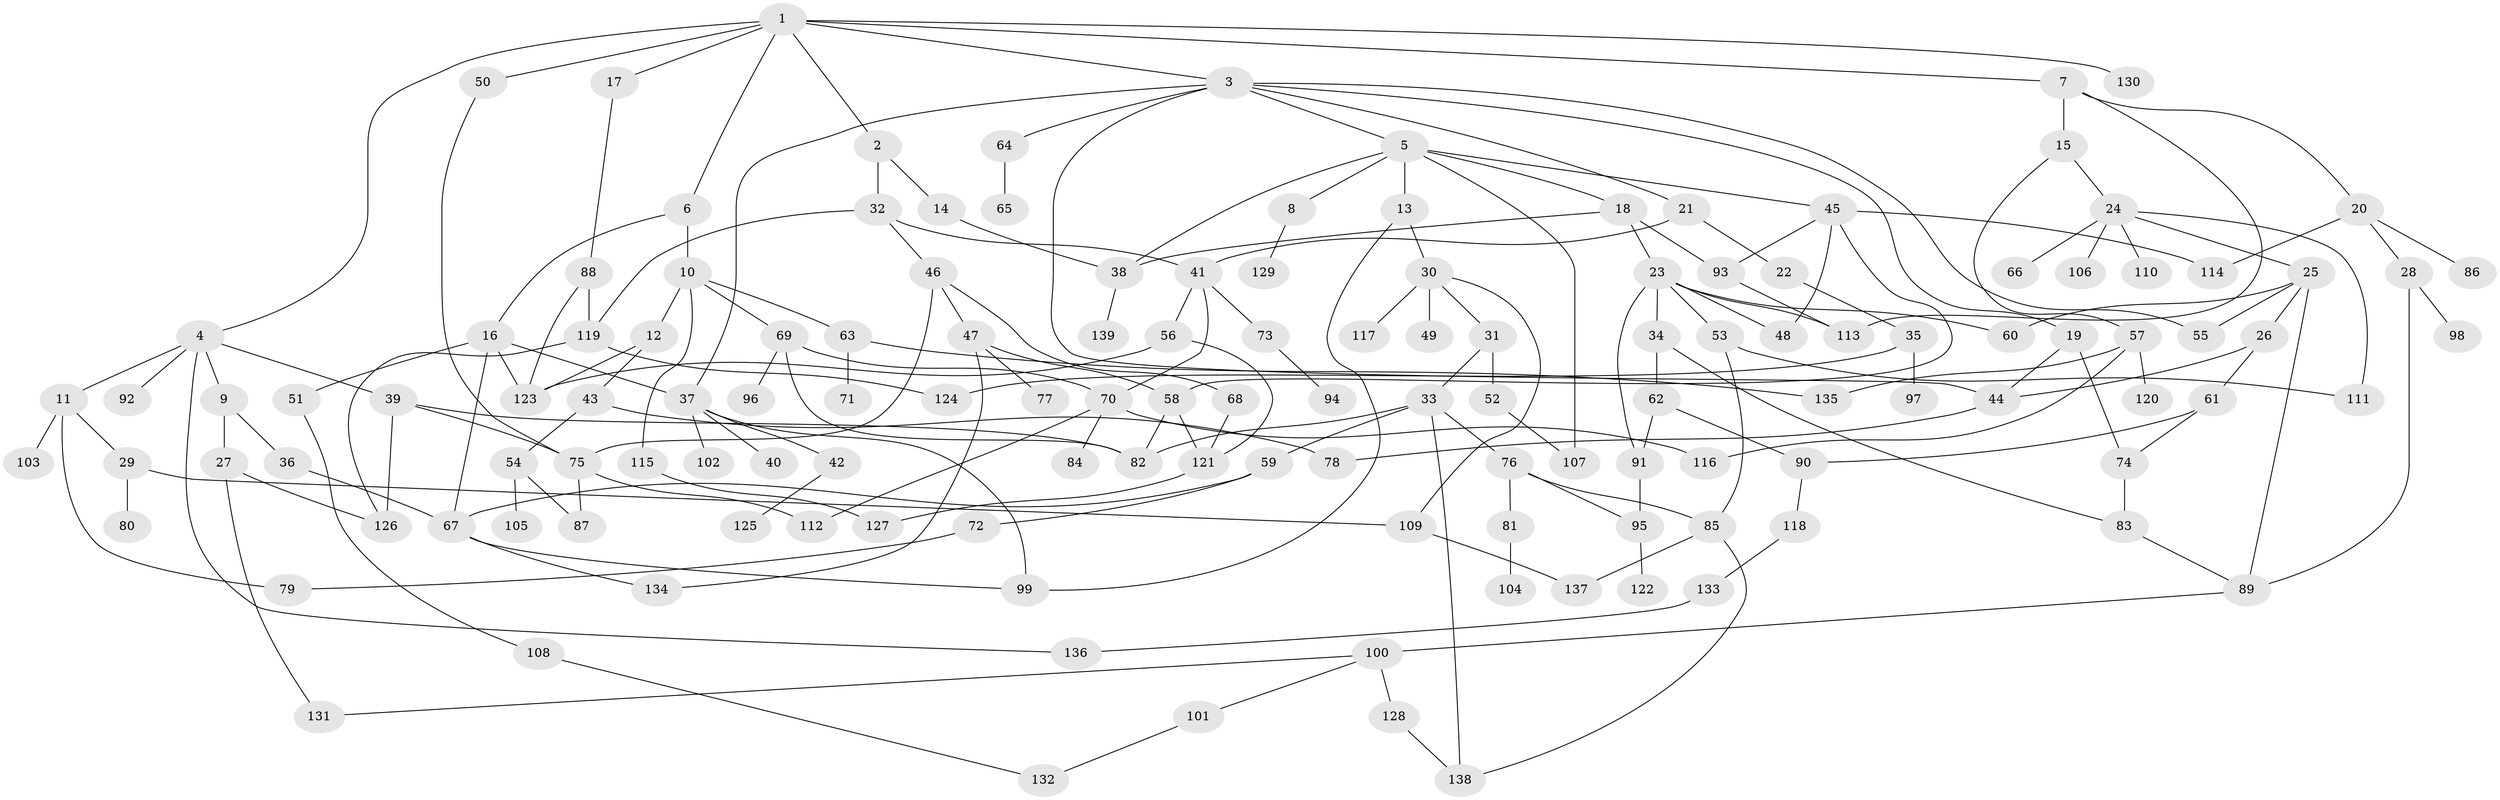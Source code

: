 // Generated by graph-tools (version 1.1) at 2025/49/03/09/25 03:49:25]
// undirected, 139 vertices, 196 edges
graph export_dot {
graph [start="1"]
  node [color=gray90,style=filled];
  1;
  2;
  3;
  4;
  5;
  6;
  7;
  8;
  9;
  10;
  11;
  12;
  13;
  14;
  15;
  16;
  17;
  18;
  19;
  20;
  21;
  22;
  23;
  24;
  25;
  26;
  27;
  28;
  29;
  30;
  31;
  32;
  33;
  34;
  35;
  36;
  37;
  38;
  39;
  40;
  41;
  42;
  43;
  44;
  45;
  46;
  47;
  48;
  49;
  50;
  51;
  52;
  53;
  54;
  55;
  56;
  57;
  58;
  59;
  60;
  61;
  62;
  63;
  64;
  65;
  66;
  67;
  68;
  69;
  70;
  71;
  72;
  73;
  74;
  75;
  76;
  77;
  78;
  79;
  80;
  81;
  82;
  83;
  84;
  85;
  86;
  87;
  88;
  89;
  90;
  91;
  92;
  93;
  94;
  95;
  96;
  97;
  98;
  99;
  100;
  101;
  102;
  103;
  104;
  105;
  106;
  107;
  108;
  109;
  110;
  111;
  112;
  113;
  114;
  115;
  116;
  117;
  118;
  119;
  120;
  121;
  122;
  123;
  124;
  125;
  126;
  127;
  128;
  129;
  130;
  131;
  132;
  133;
  134;
  135;
  136;
  137;
  138;
  139;
  1 -- 2;
  1 -- 3;
  1 -- 4;
  1 -- 6;
  1 -- 7;
  1 -- 17;
  1 -- 50;
  1 -- 130;
  2 -- 14;
  2 -- 32;
  3 -- 5;
  3 -- 19;
  3 -- 21;
  3 -- 64;
  3 -- 37;
  3 -- 44;
  3 -- 55;
  4 -- 9;
  4 -- 11;
  4 -- 39;
  4 -- 92;
  4 -- 136;
  5 -- 8;
  5 -- 13;
  5 -- 18;
  5 -- 45;
  5 -- 107;
  5 -- 38;
  6 -- 10;
  6 -- 16;
  7 -- 15;
  7 -- 20;
  7 -- 113;
  8 -- 129;
  9 -- 27;
  9 -- 36;
  10 -- 12;
  10 -- 63;
  10 -- 69;
  10 -- 115;
  11 -- 29;
  11 -- 103;
  11 -- 79;
  12 -- 43;
  12 -- 123;
  13 -- 30;
  13 -- 99;
  14 -- 38;
  15 -- 24;
  15 -- 57;
  16 -- 37;
  16 -- 51;
  16 -- 67;
  16 -- 123;
  17 -- 88;
  18 -- 23;
  18 -- 38;
  18 -- 93;
  19 -- 44;
  19 -- 74;
  20 -- 28;
  20 -- 86;
  20 -- 114;
  21 -- 22;
  21 -- 41;
  22 -- 35;
  23 -- 34;
  23 -- 48;
  23 -- 53;
  23 -- 60;
  23 -- 91;
  23 -- 113;
  24 -- 25;
  24 -- 66;
  24 -- 106;
  24 -- 110;
  24 -- 111;
  25 -- 26;
  25 -- 55;
  25 -- 89;
  25 -- 60;
  26 -- 61;
  26 -- 44;
  27 -- 126;
  27 -- 131;
  28 -- 89;
  28 -- 98;
  29 -- 80;
  29 -- 109;
  30 -- 31;
  30 -- 49;
  30 -- 117;
  30 -- 109;
  31 -- 33;
  31 -- 52;
  32 -- 41;
  32 -- 46;
  32 -- 119;
  33 -- 59;
  33 -- 76;
  33 -- 82;
  33 -- 138;
  34 -- 62;
  34 -- 83;
  35 -- 97;
  35 -- 124;
  36 -- 67;
  37 -- 40;
  37 -- 42;
  37 -- 102;
  37 -- 99;
  38 -- 139;
  39 -- 126;
  39 -- 75;
  39 -- 82;
  41 -- 56;
  41 -- 70;
  41 -- 73;
  42 -- 125;
  43 -- 54;
  43 -- 78;
  44 -- 78;
  45 -- 114;
  45 -- 93;
  45 -- 48;
  45 -- 58;
  46 -- 47;
  46 -- 68;
  46 -- 75;
  47 -- 58;
  47 -- 77;
  47 -- 134;
  50 -- 75;
  51 -- 108;
  52 -- 107;
  53 -- 85;
  53 -- 111;
  54 -- 87;
  54 -- 105;
  56 -- 121;
  56 -- 123;
  57 -- 120;
  57 -- 135;
  57 -- 116;
  58 -- 82;
  58 -- 121;
  59 -- 72;
  59 -- 67;
  61 -- 90;
  61 -- 74;
  62 -- 91;
  62 -- 90;
  63 -- 71;
  63 -- 135;
  64 -- 65;
  67 -- 99;
  67 -- 134;
  68 -- 121;
  69 -- 96;
  69 -- 70;
  69 -- 82;
  70 -- 84;
  70 -- 116;
  70 -- 112;
  72 -- 79;
  73 -- 94;
  74 -- 83;
  75 -- 112;
  75 -- 87;
  76 -- 81;
  76 -- 95;
  76 -- 85;
  81 -- 104;
  83 -- 89;
  85 -- 137;
  85 -- 138;
  88 -- 119;
  88 -- 123;
  89 -- 100;
  90 -- 118;
  91 -- 95;
  93 -- 113;
  95 -- 122;
  100 -- 101;
  100 -- 128;
  100 -- 131;
  101 -- 132;
  108 -- 132;
  109 -- 137;
  115 -- 127;
  118 -- 133;
  119 -- 124;
  119 -- 126;
  121 -- 127;
  128 -- 138;
  133 -- 136;
}
